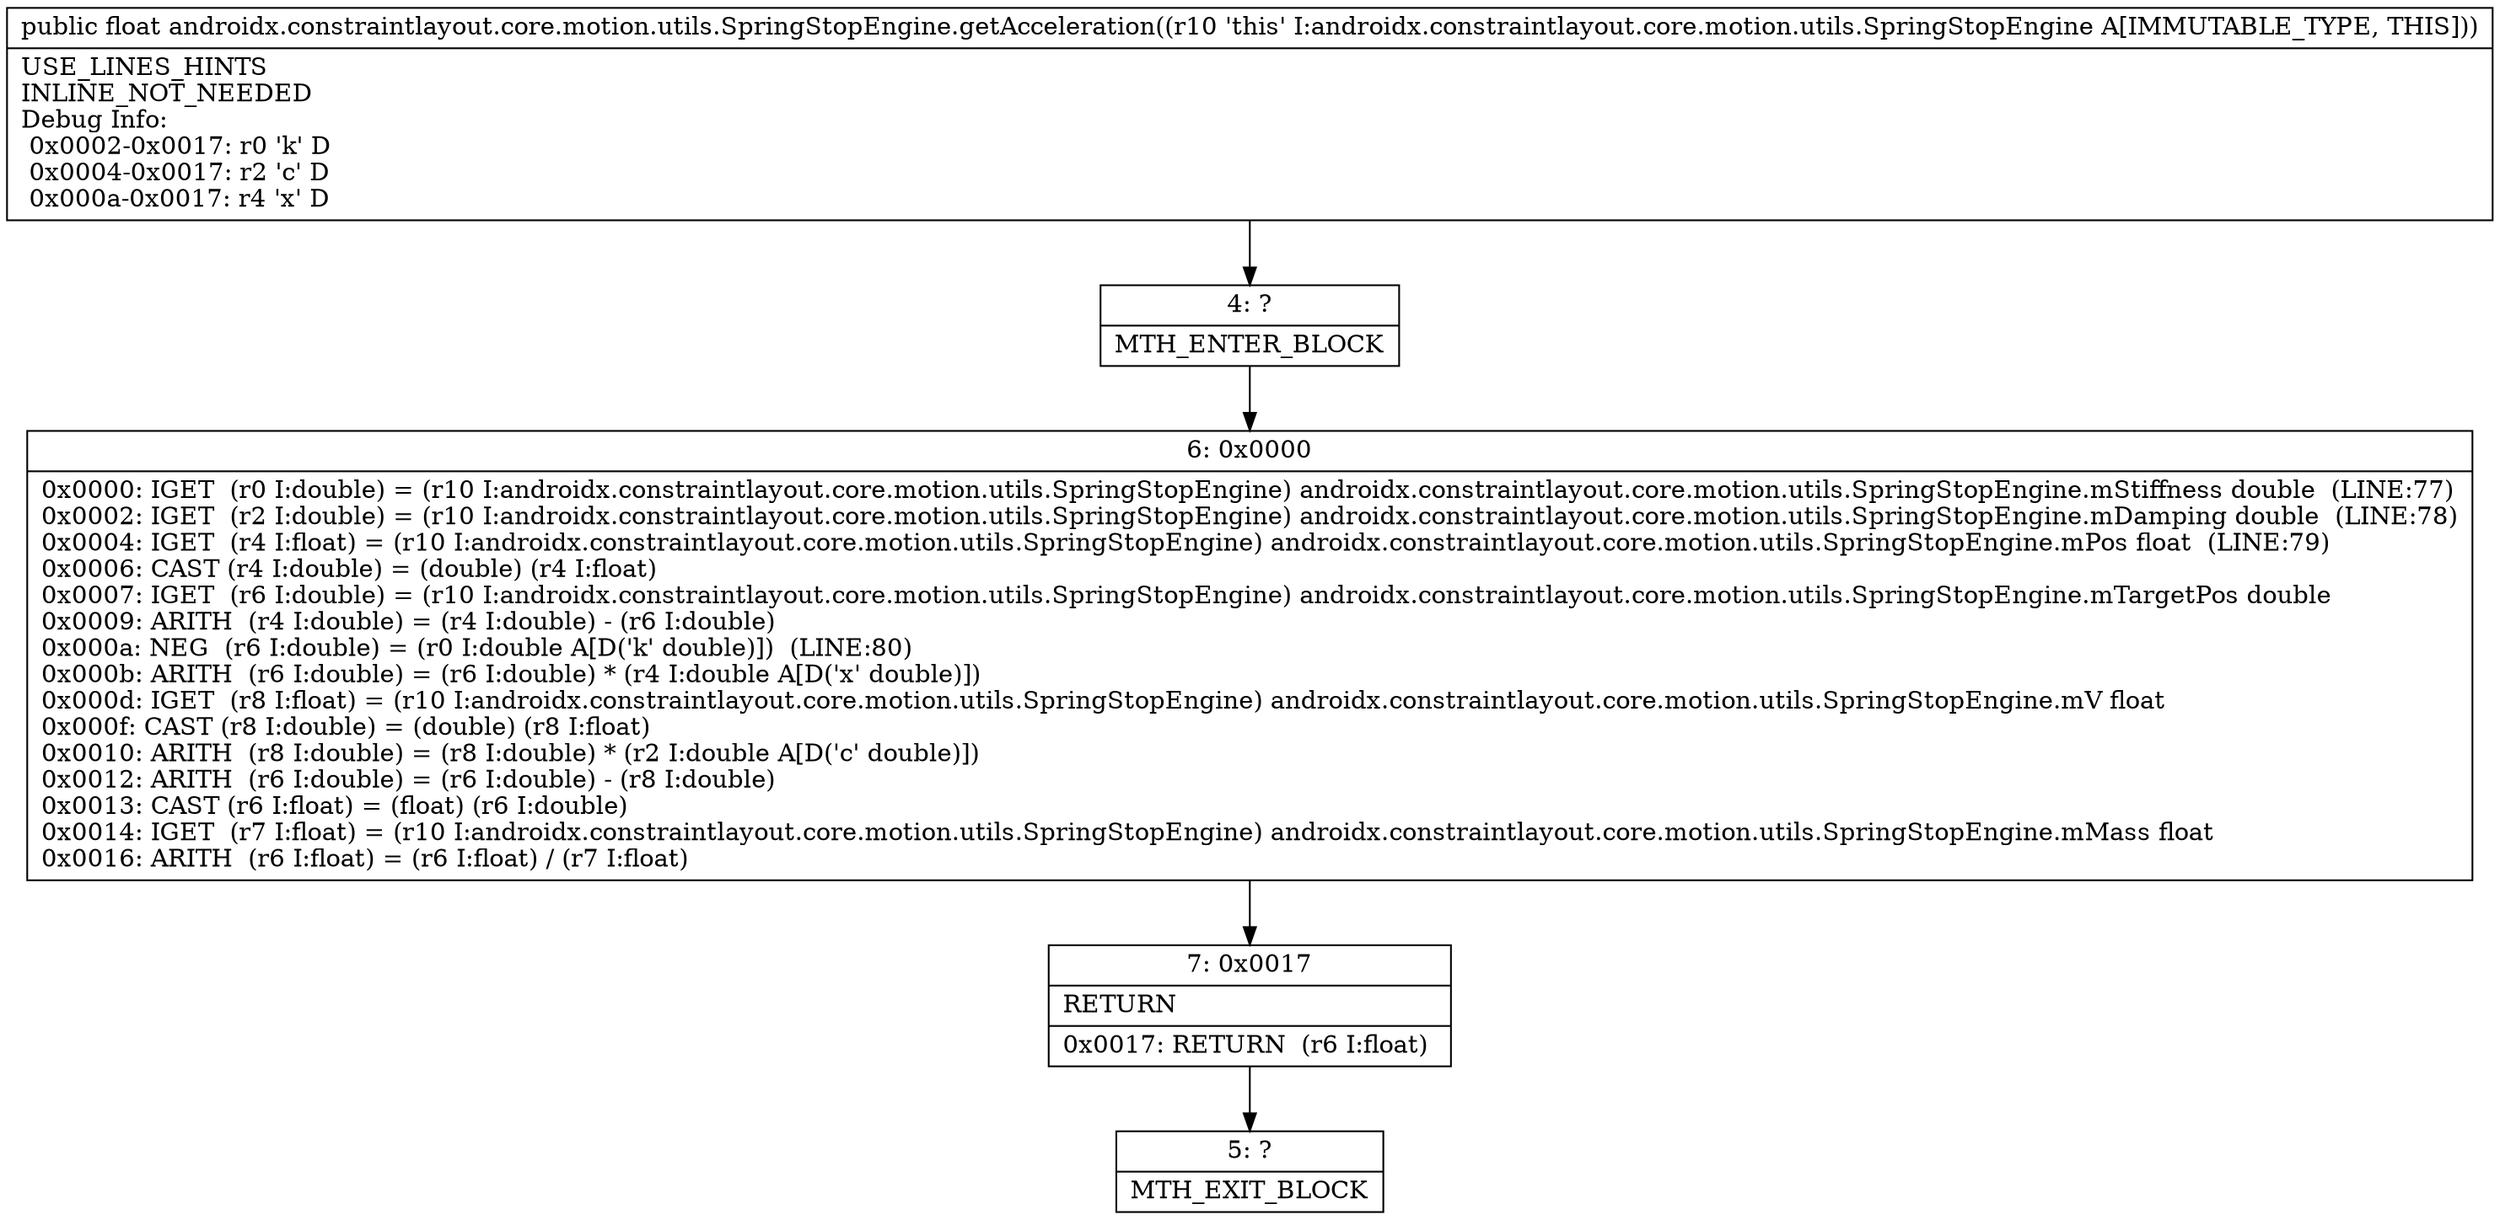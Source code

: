 digraph "CFG forandroidx.constraintlayout.core.motion.utils.SpringStopEngine.getAcceleration()F" {
Node_4 [shape=record,label="{4\:\ ?|MTH_ENTER_BLOCK\l}"];
Node_6 [shape=record,label="{6\:\ 0x0000|0x0000: IGET  (r0 I:double) = (r10 I:androidx.constraintlayout.core.motion.utils.SpringStopEngine) androidx.constraintlayout.core.motion.utils.SpringStopEngine.mStiffness double  (LINE:77)\l0x0002: IGET  (r2 I:double) = (r10 I:androidx.constraintlayout.core.motion.utils.SpringStopEngine) androidx.constraintlayout.core.motion.utils.SpringStopEngine.mDamping double  (LINE:78)\l0x0004: IGET  (r4 I:float) = (r10 I:androidx.constraintlayout.core.motion.utils.SpringStopEngine) androidx.constraintlayout.core.motion.utils.SpringStopEngine.mPos float  (LINE:79)\l0x0006: CAST (r4 I:double) = (double) (r4 I:float) \l0x0007: IGET  (r6 I:double) = (r10 I:androidx.constraintlayout.core.motion.utils.SpringStopEngine) androidx.constraintlayout.core.motion.utils.SpringStopEngine.mTargetPos double \l0x0009: ARITH  (r4 I:double) = (r4 I:double) \- (r6 I:double) \l0x000a: NEG  (r6 I:double) = (r0 I:double A[D('k' double)])  (LINE:80)\l0x000b: ARITH  (r6 I:double) = (r6 I:double) * (r4 I:double A[D('x' double)]) \l0x000d: IGET  (r8 I:float) = (r10 I:androidx.constraintlayout.core.motion.utils.SpringStopEngine) androidx.constraintlayout.core.motion.utils.SpringStopEngine.mV float \l0x000f: CAST (r8 I:double) = (double) (r8 I:float) \l0x0010: ARITH  (r8 I:double) = (r8 I:double) * (r2 I:double A[D('c' double)]) \l0x0012: ARITH  (r6 I:double) = (r6 I:double) \- (r8 I:double) \l0x0013: CAST (r6 I:float) = (float) (r6 I:double) \l0x0014: IGET  (r7 I:float) = (r10 I:androidx.constraintlayout.core.motion.utils.SpringStopEngine) androidx.constraintlayout.core.motion.utils.SpringStopEngine.mMass float \l0x0016: ARITH  (r6 I:float) = (r6 I:float) \/ (r7 I:float) \l}"];
Node_7 [shape=record,label="{7\:\ 0x0017|RETURN\l|0x0017: RETURN  (r6 I:float) \l}"];
Node_5 [shape=record,label="{5\:\ ?|MTH_EXIT_BLOCK\l}"];
MethodNode[shape=record,label="{public float androidx.constraintlayout.core.motion.utils.SpringStopEngine.getAcceleration((r10 'this' I:androidx.constraintlayout.core.motion.utils.SpringStopEngine A[IMMUTABLE_TYPE, THIS]))  | USE_LINES_HINTS\lINLINE_NOT_NEEDED\lDebug Info:\l  0x0002\-0x0017: r0 'k' D\l  0x0004\-0x0017: r2 'c' D\l  0x000a\-0x0017: r4 'x' D\l}"];
MethodNode -> Node_4;Node_4 -> Node_6;
Node_6 -> Node_7;
Node_7 -> Node_5;
}

